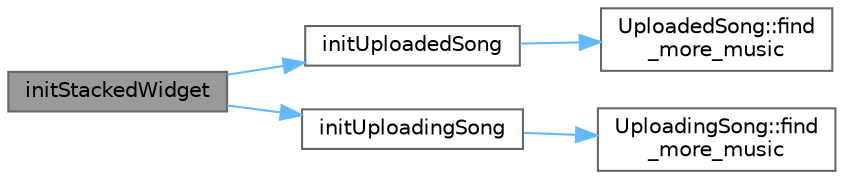 digraph "initStackedWidget"
{
 // LATEX_PDF_SIZE
  bgcolor="transparent";
  edge [fontname=Helvetica,fontsize=10,labelfontname=Helvetica,labelfontsize=10];
  node [fontname=Helvetica,fontsize=10,shape=box,height=0.2,width=0.4];
  rankdir="LR";
  Node1 [id="Node000001",label="initStackedWidget",height=0.2,width=0.4,color="gray40", fillcolor="grey60", style="filled", fontcolor="black",tooltip="初始化堆栈窗口"];
  Node1 -> Node2 [id="edge1_Node000001_Node000002",color="steelblue1",style="solid",tooltip=" "];
  Node2 [id="Node000002",label="initUploadedSong",height=0.2,width=0.4,color="grey40", fillcolor="white", style="filled",URL="$class_music_cloud_disk.html#a30e7360d88af1fe062ba77d9dedab2d8",tooltip="初始化已上传歌曲界面"];
  Node2 -> Node3 [id="edge2_Node000002_Node000003",color="steelblue1",style="solid",tooltip=" "];
  Node3 [id="Node000003",label="UploadedSong::find\l_more_music",height=0.2,width=0.4,color="grey40", fillcolor="white", style="filled",URL="$class_uploaded_song.html#aa23356daca3ed71116d6ae55df2991f4",tooltip="搜索更多音乐信号"];
  Node1 -> Node4 [id="edge3_Node000001_Node000004",color="steelblue1",style="solid",tooltip=" "];
  Node4 [id="Node000004",label="initUploadingSong",height=0.2,width=0.4,color="grey40", fillcolor="white", style="filled",URL="$class_music_cloud_disk.html#a4362bbb91a783e74a68308cd288113f4",tooltip="初始化正在上传歌曲界面"];
  Node4 -> Node5 [id="edge4_Node000004_Node000005",color="steelblue1",style="solid",tooltip=" "];
  Node5 [id="Node000005",label="UploadingSong::find\l_more_music",height=0.2,width=0.4,color="grey40", fillcolor="white", style="filled",URL="$class_uploading_song.html#aa23356daca3ed71116d6ae55df2991f4",tooltip="搜索更多音乐信号"];
}
